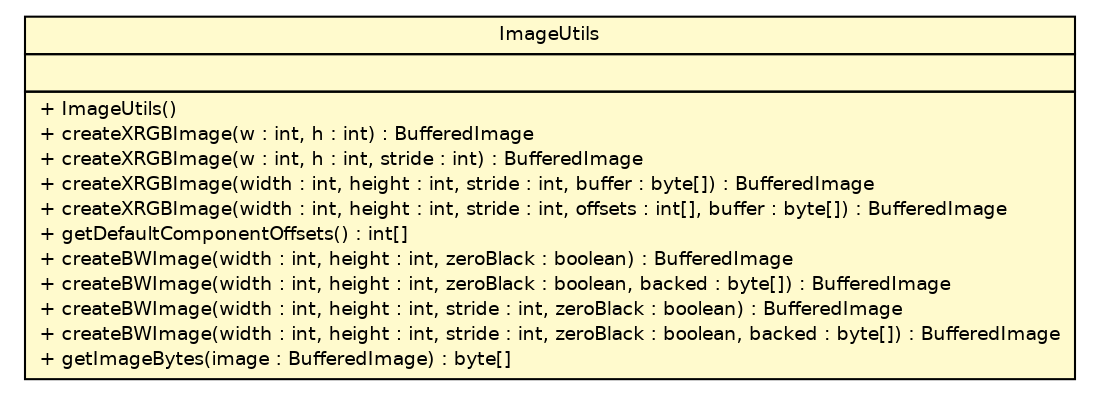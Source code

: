 #!/usr/local/bin/dot
#
# Class diagram 
# Generated by UMLGraph version R5_6-24-gf6e263 (http://www.umlgraph.org/)
#

digraph G {
	edge [fontname="Helvetica",fontsize=10,labelfontname="Helvetica",labelfontsize=10];
	node [fontname="Helvetica",fontsize=10,shape=plaintext];
	nodesep=0.25;
	ranksep=0.5;
	// ev3dev.hardware.display.ImageUtils
	c3577 [label=<<table title="ev3dev.hardware.display.ImageUtils" border="0" cellborder="1" cellspacing="0" cellpadding="2" port="p" bgcolor="lemonChiffon" href="./ImageUtils.html">
		<tr><td><table border="0" cellspacing="0" cellpadding="1">
<tr><td align="center" balign="center"> ImageUtils </td></tr>
		</table></td></tr>
		<tr><td><table border="0" cellspacing="0" cellpadding="1">
<tr><td align="left" balign="left">  </td></tr>
		</table></td></tr>
		<tr><td><table border="0" cellspacing="0" cellpadding="1">
<tr><td align="left" balign="left"> + ImageUtils() </td></tr>
<tr><td align="left" balign="left"> + createXRGBImage(w : int, h : int) : BufferedImage </td></tr>
<tr><td align="left" balign="left"> + createXRGBImage(w : int, h : int, stride : int) : BufferedImage </td></tr>
<tr><td align="left" balign="left"> + createXRGBImage(width : int, height : int, stride : int, buffer : byte[]) : BufferedImage </td></tr>
<tr><td align="left" balign="left"> + createXRGBImage(width : int, height : int, stride : int, offsets : int[], buffer : byte[]) : BufferedImage </td></tr>
<tr><td align="left" balign="left"> + getDefaultComponentOffsets() : int[] </td></tr>
<tr><td align="left" balign="left"> + createBWImage(width : int, height : int, zeroBlack : boolean) : BufferedImage </td></tr>
<tr><td align="left" balign="left"> + createBWImage(width : int, height : int, zeroBlack : boolean, backed : byte[]) : BufferedImage </td></tr>
<tr><td align="left" balign="left"> + createBWImage(width : int, height : int, stride : int, zeroBlack : boolean) : BufferedImage </td></tr>
<tr><td align="left" balign="left"> + createBWImage(width : int, height : int, stride : int, zeroBlack : boolean, backed : byte[]) : BufferedImage </td></tr>
<tr><td align="left" balign="left"> + getImageBytes(image : BufferedImage) : byte[] </td></tr>
		</table></td></tr>
		</table>>, URL="./ImageUtils.html", fontname="Helvetica", fontcolor="black", fontsize=9.0];
}

